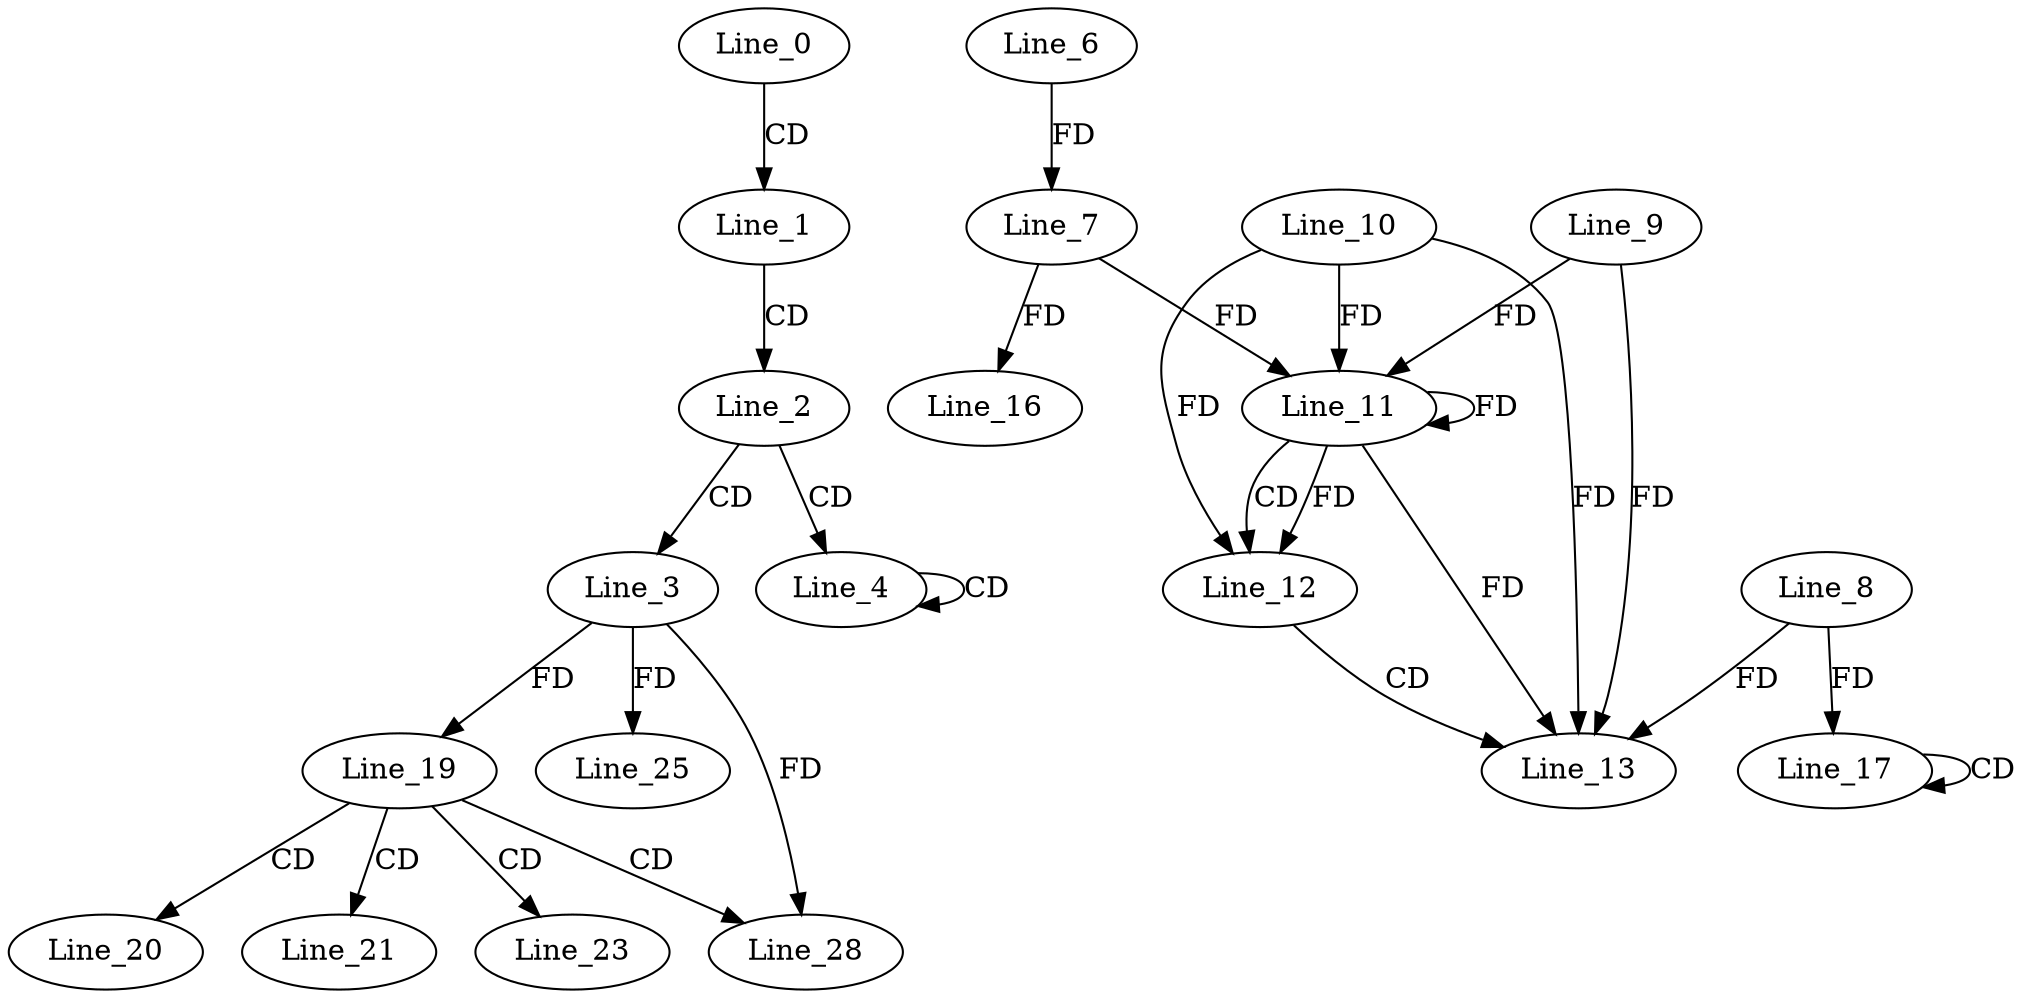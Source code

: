 digraph G {
  Line_0;
  Line_1;
  Line_2;
  Line_3;
  Line_4;
  Line_6;
  Line_7;
  Line_11;
  Line_10;
  Line_11;
  Line_7;
  Line_9;
  Line_11;
  Line_12;
  Line_13;
  Line_8;
  Line_16;
  Line_17;
  Line_17;
  Line_19;
  Line_20;
  Line_21;
  Line_23;
  Line_25;
  Line_28;
  Line_0 -> Line_1 [ label="CD" ];
  Line_1 -> Line_2 [ label="CD" ];
  Line_2 -> Line_3 [ label="CD" ];
  Line_2 -> Line_4 [ label="CD" ];
  Line_4 -> Line_4 [ label="CD" ];
  Line_6 -> Line_7 [ label="FD" ];
  Line_11 -> Line_11 [ label="FD" ];
  Line_10 -> Line_11 [ label="FD" ];
  Line_7 -> Line_11 [ label="FD" ];
  Line_9 -> Line_11 [ label="FD" ];
  Line_11 -> Line_12 [ label="CD" ];
  Line_11 -> Line_12 [ label="FD" ];
  Line_10 -> Line_12 [ label="FD" ];
  Line_12 -> Line_13 [ label="CD" ];
  Line_8 -> Line_13 [ label="FD" ];
  Line_9 -> Line_13 [ label="FD" ];
  Line_11 -> Line_13 [ label="FD" ];
  Line_10 -> Line_13 [ label="FD" ];
  Line_7 -> Line_16 [ label="FD" ];
  Line_17 -> Line_17 [ label="CD" ];
  Line_8 -> Line_17 [ label="FD" ];
  Line_3 -> Line_19 [ label="FD" ];
  Line_19 -> Line_20 [ label="CD" ];
  Line_19 -> Line_21 [ label="CD" ];
  Line_19 -> Line_23 [ label="CD" ];
  Line_3 -> Line_25 [ label="FD" ];
  Line_19 -> Line_28 [ label="CD" ];
  Line_3 -> Line_28 [ label="FD" ];
}
